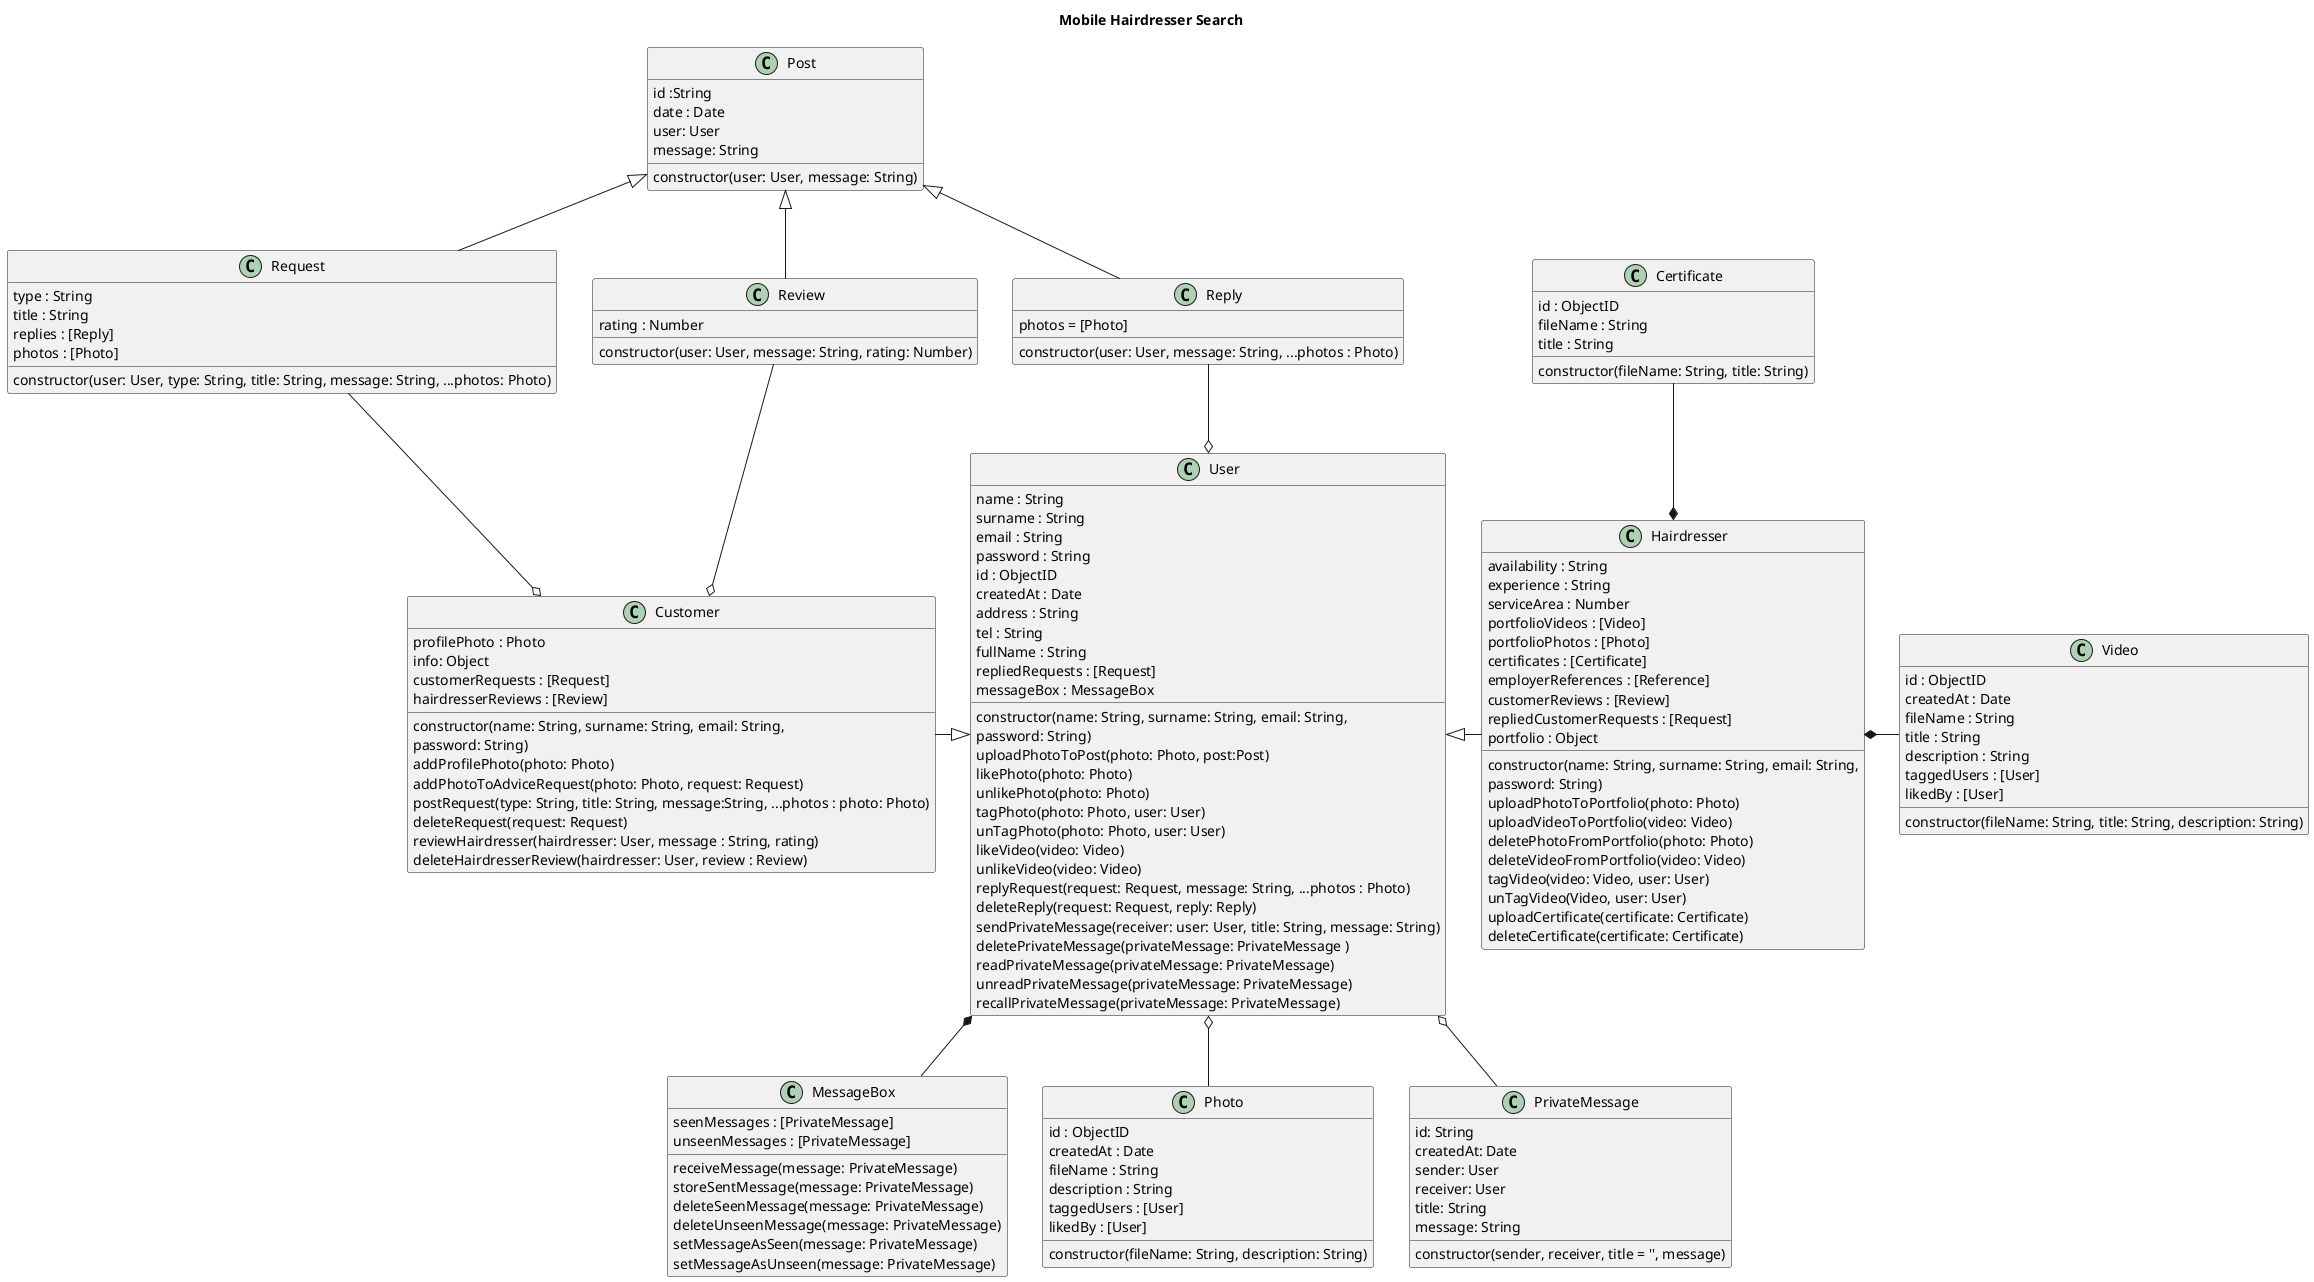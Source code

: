 @startuml UML DIAGRAM


Title: Mobile Hairdresser Search

class User {
  name : String
  surname : String
  email : String
  password : String
  id : ObjectID
  createdAt : Date
  address : String
  tel : String
  fullName : String
  repliedRequests : [Request]
  messageBox : MessageBox

  constructor(name: String, surname: String, email: String,
  password: String)
  uploadPhotoToPost(photo: Photo, post:Post)
  likePhoto(photo: Photo)
  unlikePhoto(photo: Photo)
  tagPhoto(photo: Photo, user: User)
  unTagPhoto(photo: Photo, user: User)
  likeVideo(video: Video)
  unlikeVideo(video: Video)
  replyRequest(request: Request, message: String, ...photos : Photo)
  deleteReply(request: Request, reply: Reply)
  sendPrivateMessage(receiver: user: User, title: String, message: String)
  deletePrivateMessage(privateMessage: PrivateMessage )
  readPrivateMessage(privateMessage: PrivateMessage)
  unreadPrivateMessage(privateMessage: PrivateMessage)
  recallPrivateMessage(privateMessage: PrivateMessage)
}

class Hairdresser{
  availability : String
  experience : String
  serviceArea : Number
  portfolioVideos : [Video]
  portfolioPhotos : [Photo]
  certificates : [Certificate]
  employerReferences : [Reference]
  customerReviews : [Review]
  repliedCustomerRequests : [Request]
  portfolio : Object

  constructor(name: String, surname: String, email: String,
  password: String)
  uploadPhotoToPortfolio(photo: Photo)
  uploadVideoToPortfolio(video: Video)
  deletePhotoFromPortfolio(photo: Photo)
  deleteVideoFromPortfolio(video: Video)
  tagVideo(video: Video, user: User)
  unTagVideo(Video, user: User)
  uploadCertificate(certificate: Certificate)
  deleteCertificate(certificate: Certificate)
}

class Customer {
  profilePhoto : Photo
  info: Object
  customerRequests : [Request]
  hairdresserReviews : [Review]
  constructor(name: String, surname: String, email: String,
  password: String)
  addProfilePhoto(photo: Photo)
  addPhotoToAdviceRequest(photo: Photo, request: Request)
  postRequest(type: String, title: String, message:String, ...photos : photo: Photo)
  deleteRequest(request: Request)
  reviewHairdresser(hairdresser: User, message : String, rating)
  deleteHairdresserReview(hairdresser: User, review : Review)
}

class Certificate {
  id : ObjectID
  fileName : String
  title : String

  constructor(fileName: String, title: String)
}

class MessageBox {
  seenMessages : [PrivateMessage]
  unseenMessages : [PrivateMessage]
  receiveMessage(message: PrivateMessage)
  storeSentMessage(message: PrivateMessage)
  deleteSeenMessage(message: PrivateMessage)
  deleteUnseenMessage(message: PrivateMessage)
  setMessageAsSeen(message: PrivateMessage)
  setMessageAsUnseen(message: PrivateMessage)
}

class Photo {
  id : ObjectID
  createdAt : Date
  fileName : String
  description : String
  taggedUsers : [User]
  likedBy : [User]

  constructor(fileName: String, description: String)
  }

class Post {
  id :String
  date : Date
  user: User
  message: String

  constructor(user: User, message: String)
}

class PrivateMessage {
  id: String
  createdAt: Date
  sender: User
  receiver: User
  title: String
  message: String

  constructor(sender, receiver, title = '', message)
}

class Reply extends Post {
  photos = [Photo]

  constructor(user: User, message: String, ...photos : Photo)
}

class Request extends Post {
  type : String
  title : String
  replies : [Reply]
  photos : [Photo]

  constructor(user: User, type: String, title: String, message: String, ...photos: Photo)
}

class Review extends Post{
  rating : Number

  constructor(user: User, message: String, rating: Number)
}

class Video {
  id : ObjectID
  createdAt : Date
  fileName : String
  title : String
  description : String
  taggedUsers : [User]
  likedBy : [User]

  constructor(fileName: String, title: String, description: String)
}

Customer -|> User
User <|- Hairdresser
Certificate --* Hairdresser
Hairdresser *- Video
User *-- MessageBox
User o-- Photo
User o-- PrivateMessage
Reply --o User
Request --o Customer
Review --o Customer


@enduml
